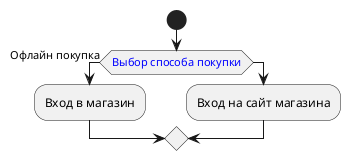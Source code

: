 @startuml User-Client Shopping 
start
if(<color: blue >Выбор способа покупки) is (Офлайн покупка) then
    :Вход в магазин;
else 
    :Вход на сайт магазина; 
@enduml 